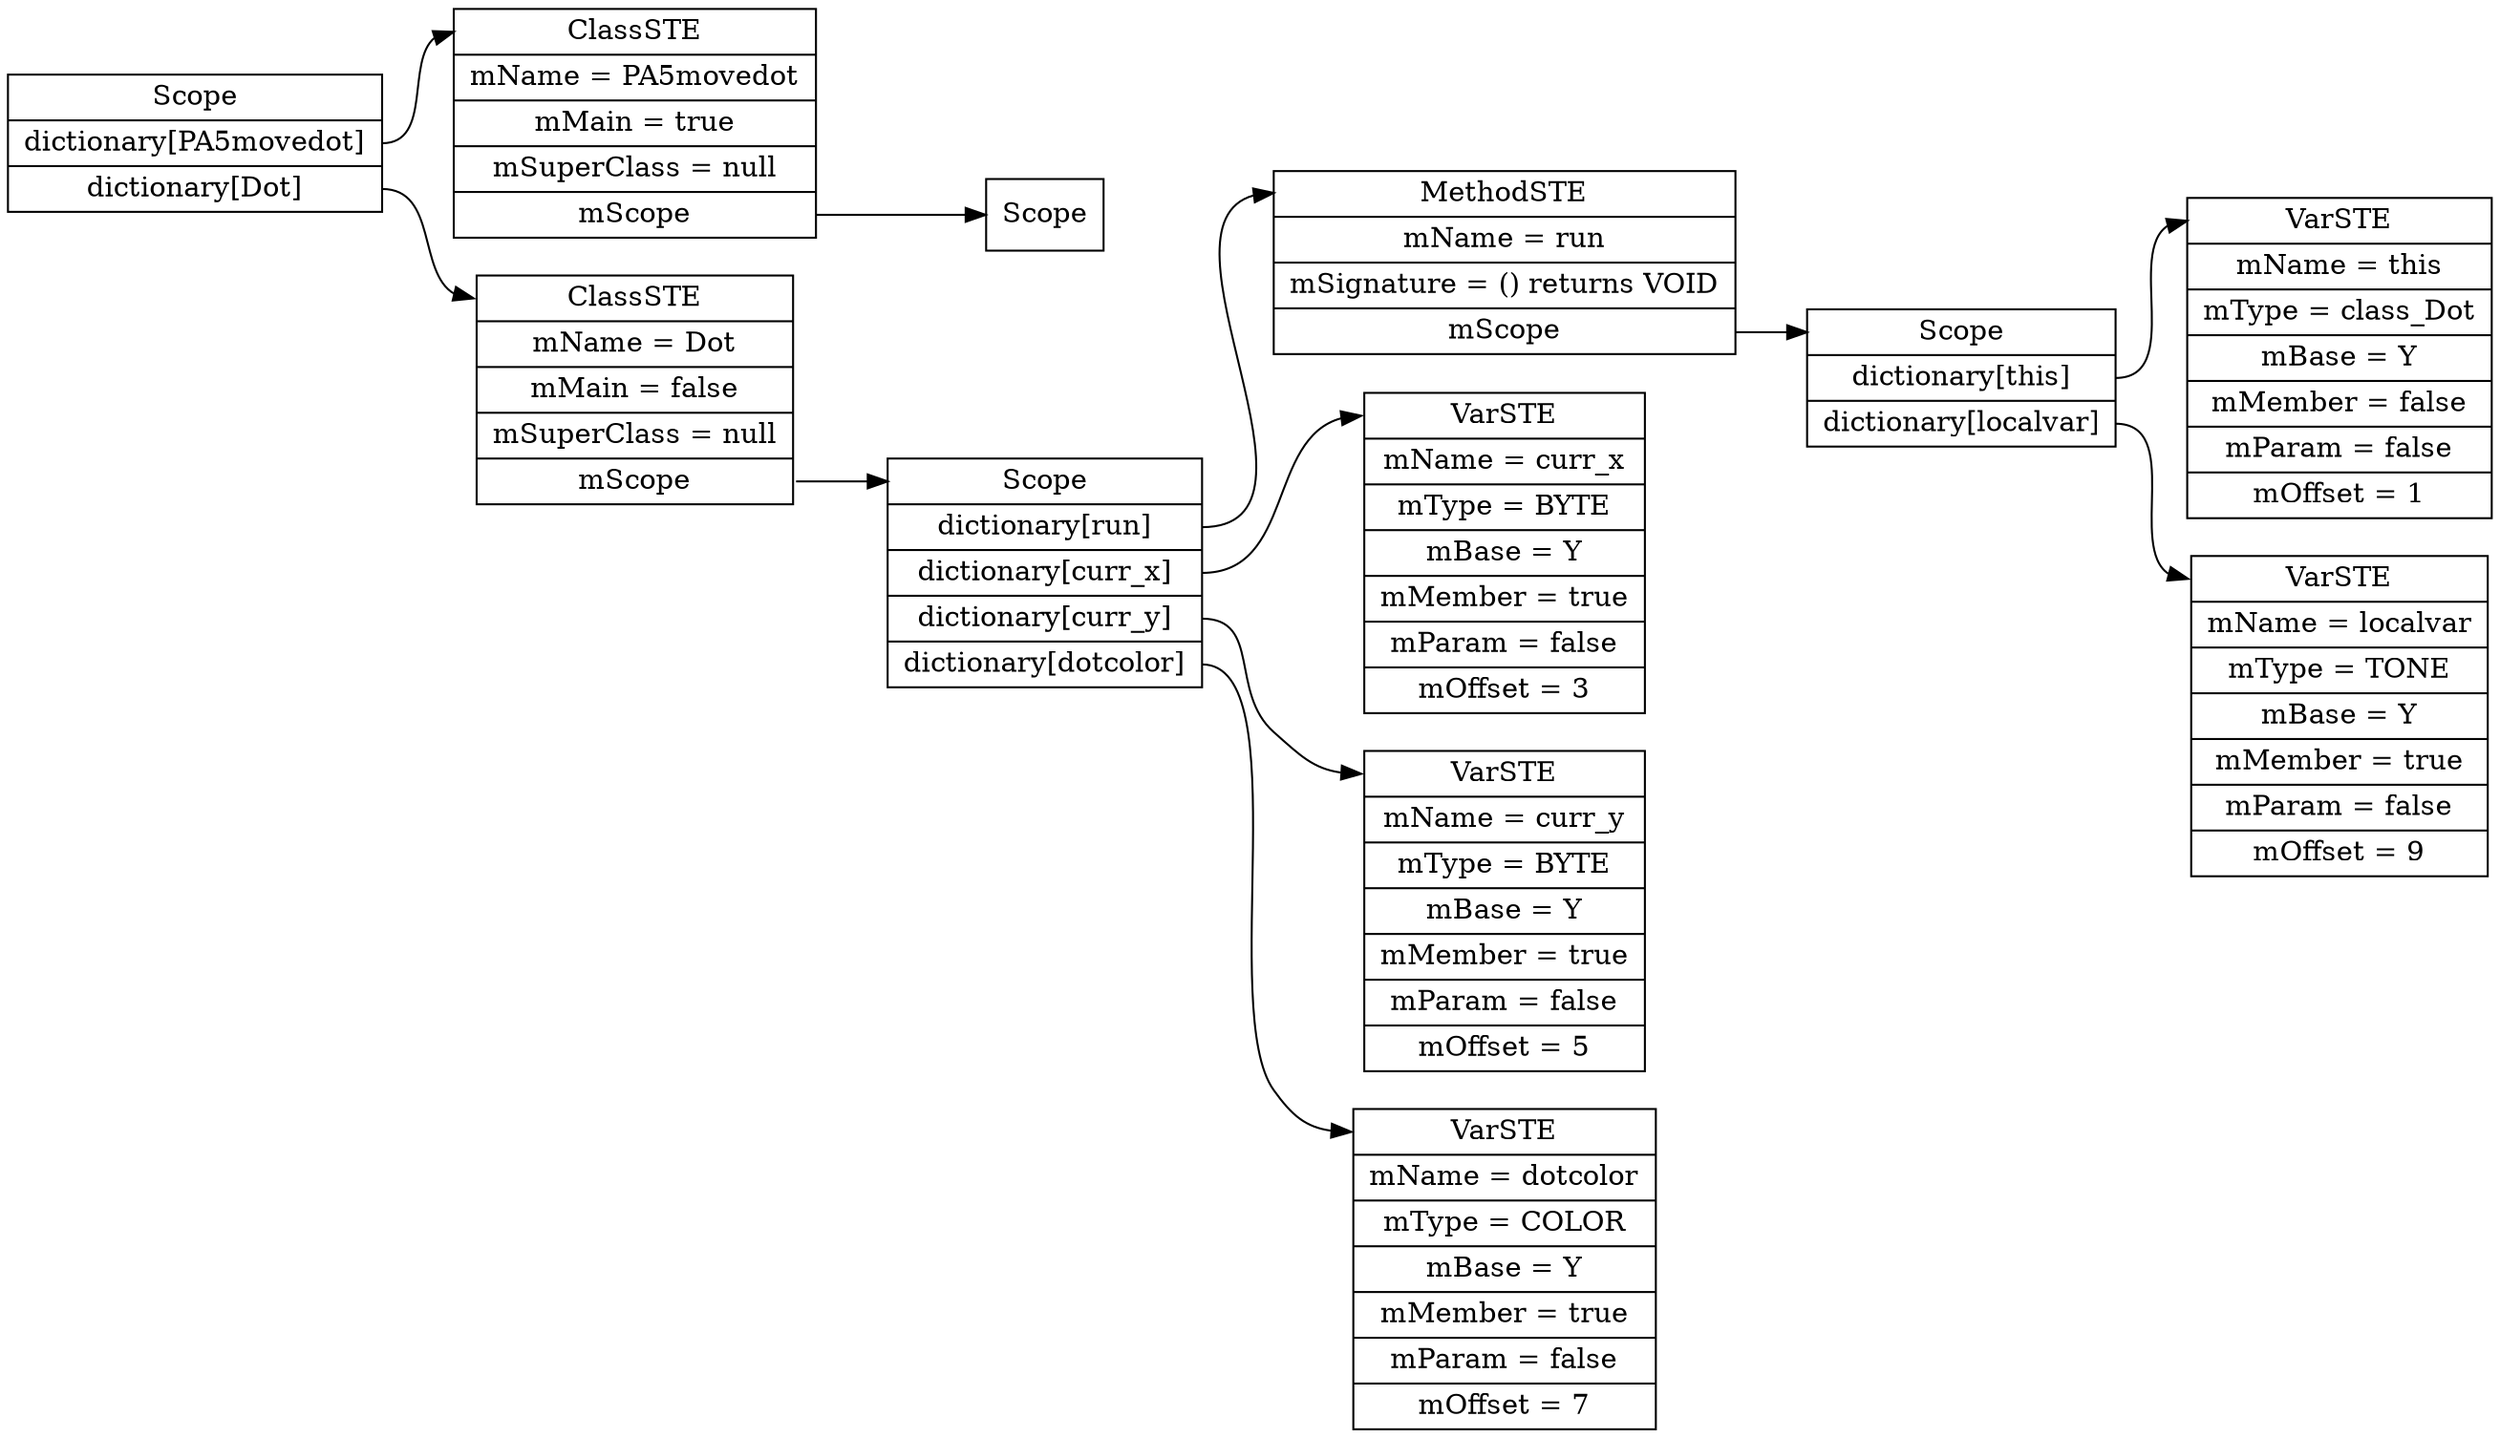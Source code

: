 digraph SymTable {
	graph [rankdir="LR"];
	node [shape=record];
	0 [label=" <f0> Scope | <f1> dictionary\[PA5movedot\] | <f2> dictionary\[Dot\] "];
	0:<f1> -> 1:<f0>;
	1 [label=" <f0> ClassSTE | <f1> mName = PA5movedot| <f2> mMain = true| <f3> mSuperClass = null| <f4> mScope "];
	1:<f4> -> 2:<f0>;
	2 [label=" <f0> Scope "];
	0:<f2> -> 3:<f0>;
	3 [label=" <f0> ClassSTE | <f1> mName = Dot| <f2> mMain = false| <f3> mSuperClass = null| <f4> mScope "];
	3:<f4> -> 4:<f0>;
	4 [label=" <f0> Scope | <f1> dictionary\[run\] | <f2> dictionary\[curr_x\] | <f3> dictionary\[curr_y\] | <f4> dictionary\[dotcolor\] "];
	4:<f1> -> 5:<f0>;
	5 [label=" <f0> MethodSTE | <f1> mName = run| <f2> mSignature = () returns VOID| <f3> mScope "];
	5:<f3> -> 6:<f0>;
	6 [label=" <f0> Scope | <f1> dictionary\[this\] | <f2> dictionary\[localvar\] "];
	6:<f1> -> 7:<f0>;
	7 [label=" <f0> VarSTE | <f1> mName = this| <f2> mType = class_Dot| <f3> mBase = Y| <f4> mMember = false| <f5> mParam = false| <f6> mOffset = 1"];
	6:<f2> -> 8:<f0>;
	8 [label=" <f0> VarSTE | <f1> mName = localvar| <f2> mType = TONE| <f3> mBase = Y| <f4> mMember = true| <f5> mParam = false| <f6> mOffset = 9"];
	4:<f2> -> 9:<f0>;
	9 [label=" <f0> VarSTE | <f1> mName = curr_x| <f2> mType = BYTE| <f3> mBase = Y| <f4> mMember = true| <f5> mParam = false| <f6> mOffset = 3"];
	4:<f3> -> 10:<f0>;
	10 [label=" <f0> VarSTE | <f1> mName = curr_y| <f2> mType = BYTE| <f3> mBase = Y| <f4> mMember = true| <f5> mParam = false| <f6> mOffset = 5"];
	4:<f4> -> 11:<f0>;
	11 [label=" <f0> VarSTE | <f1> mName = dotcolor| <f2> mType = COLOR| <f3> mBase = Y| <f4> mMember = true| <f5> mParam = false| <f6> mOffset = 7"];
}
